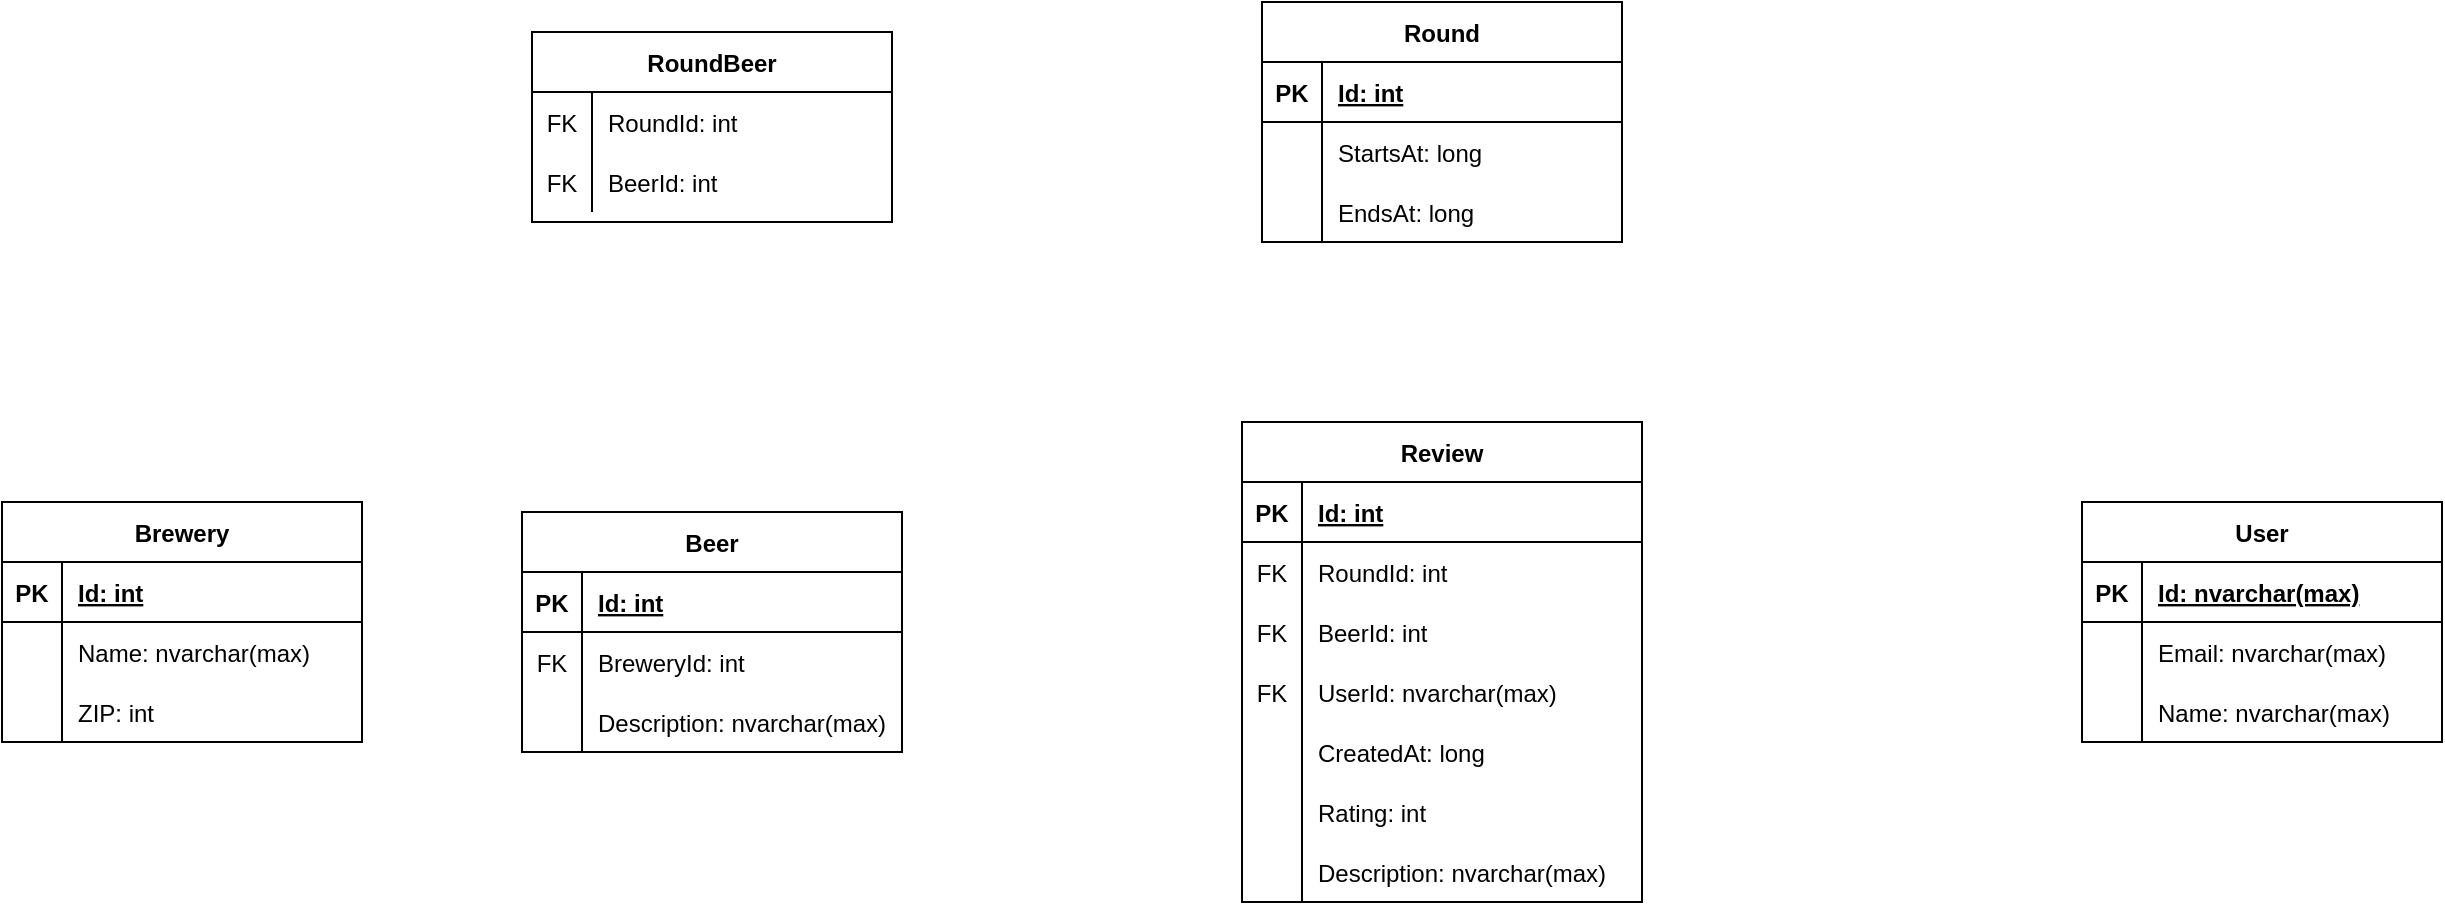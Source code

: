<mxfile version="14.1.2" type="device"><diagram id="emO2bEHGZgh_FUu_rC54" name="Page-1"><mxGraphModel dx="1422" dy="794" grid="1" gridSize="10" guides="1" tooltips="1" connect="1" arrows="1" fold="1" page="1" pageScale="1" pageWidth="827" pageHeight="1169" math="0" shadow="0"><root><mxCell id="0"/><mxCell id="1" parent="0"/><mxCell id="Rjdjcj7J9X2D485Ohyrw-1" value="Beer" style="shape=table;startSize=30;container=1;collapsible=1;childLayout=tableLayout;fixedRows=1;rowLines=0;fontStyle=1;align=center;resizeLast=1;" vertex="1" parent="1"><mxGeometry x="290" y="335" width="190" height="120" as="geometry"/></mxCell><mxCell id="Rjdjcj7J9X2D485Ohyrw-2" value="" style="shape=partialRectangle;collapsible=0;dropTarget=0;pointerEvents=0;fillColor=none;top=0;left=0;bottom=1;right=0;points=[[0,0.5],[1,0.5]];portConstraint=eastwest;" vertex="1" parent="Rjdjcj7J9X2D485Ohyrw-1"><mxGeometry y="30" width="190" height="30" as="geometry"/></mxCell><mxCell id="Rjdjcj7J9X2D485Ohyrw-3" value="PK" style="shape=partialRectangle;connectable=0;fillColor=none;top=0;left=0;bottom=0;right=0;fontStyle=1;overflow=hidden;" vertex="1" parent="Rjdjcj7J9X2D485Ohyrw-2"><mxGeometry width="30" height="30" as="geometry"/></mxCell><mxCell id="Rjdjcj7J9X2D485Ohyrw-4" value="Id: int" style="shape=partialRectangle;connectable=0;fillColor=none;top=0;left=0;bottom=0;right=0;align=left;spacingLeft=6;fontStyle=5;overflow=hidden;" vertex="1" parent="Rjdjcj7J9X2D485Ohyrw-2"><mxGeometry x="30" width="160" height="30" as="geometry"/></mxCell><mxCell id="Rjdjcj7J9X2D485Ohyrw-5" value="" style="shape=partialRectangle;collapsible=0;dropTarget=0;pointerEvents=0;fillColor=none;top=0;left=0;bottom=0;right=0;points=[[0,0.5],[1,0.5]];portConstraint=eastwest;" vertex="1" parent="Rjdjcj7J9X2D485Ohyrw-1"><mxGeometry y="60" width="190" height="30" as="geometry"/></mxCell><mxCell id="Rjdjcj7J9X2D485Ohyrw-6" value="FK" style="shape=partialRectangle;connectable=0;fillColor=none;top=0;left=0;bottom=0;right=0;editable=1;overflow=hidden;" vertex="1" parent="Rjdjcj7J9X2D485Ohyrw-5"><mxGeometry width="30" height="30" as="geometry"/></mxCell><mxCell id="Rjdjcj7J9X2D485Ohyrw-7" value="BreweryId: int" style="shape=partialRectangle;connectable=0;fillColor=none;top=0;left=0;bottom=0;right=0;align=left;spacingLeft=6;overflow=hidden;" vertex="1" parent="Rjdjcj7J9X2D485Ohyrw-5"><mxGeometry x="30" width="160" height="30" as="geometry"/></mxCell><mxCell id="Rjdjcj7J9X2D485Ohyrw-11" value="" style="shape=partialRectangle;collapsible=0;dropTarget=0;pointerEvents=0;fillColor=none;top=0;left=0;bottom=0;right=0;points=[[0,0.5],[1,0.5]];portConstraint=eastwest;" vertex="1" parent="Rjdjcj7J9X2D485Ohyrw-1"><mxGeometry y="90" width="190" height="30" as="geometry"/></mxCell><mxCell id="Rjdjcj7J9X2D485Ohyrw-12" value="" style="shape=partialRectangle;connectable=0;fillColor=none;top=0;left=0;bottom=0;right=0;editable=1;overflow=hidden;" vertex="1" parent="Rjdjcj7J9X2D485Ohyrw-11"><mxGeometry width="30" height="30" as="geometry"/></mxCell><mxCell id="Rjdjcj7J9X2D485Ohyrw-13" value="Description: nvarchar(max)" style="shape=partialRectangle;connectable=0;fillColor=none;top=0;left=0;bottom=0;right=0;align=left;spacingLeft=6;overflow=hidden;" vertex="1" parent="Rjdjcj7J9X2D485Ohyrw-11"><mxGeometry x="30" width="160" height="30" as="geometry"/></mxCell><mxCell id="Rjdjcj7J9X2D485Ohyrw-14" value="Brewery" style="shape=table;startSize=30;container=1;collapsible=1;childLayout=tableLayout;fixedRows=1;rowLines=0;fontStyle=1;align=center;resizeLast=1;" vertex="1" parent="1"><mxGeometry x="30" y="330" width="180" height="120" as="geometry"/></mxCell><mxCell id="Rjdjcj7J9X2D485Ohyrw-15" value="" style="shape=partialRectangle;collapsible=0;dropTarget=0;pointerEvents=0;fillColor=none;top=0;left=0;bottom=1;right=0;points=[[0,0.5],[1,0.5]];portConstraint=eastwest;" vertex="1" parent="Rjdjcj7J9X2D485Ohyrw-14"><mxGeometry y="30" width="180" height="30" as="geometry"/></mxCell><mxCell id="Rjdjcj7J9X2D485Ohyrw-16" value="PK" style="shape=partialRectangle;connectable=0;fillColor=none;top=0;left=0;bottom=0;right=0;fontStyle=1;overflow=hidden;" vertex="1" parent="Rjdjcj7J9X2D485Ohyrw-15"><mxGeometry width="30" height="30" as="geometry"/></mxCell><mxCell id="Rjdjcj7J9X2D485Ohyrw-17" value="Id: int" style="shape=partialRectangle;connectable=0;fillColor=none;top=0;left=0;bottom=0;right=0;align=left;spacingLeft=6;fontStyle=5;overflow=hidden;" vertex="1" parent="Rjdjcj7J9X2D485Ohyrw-15"><mxGeometry x="30" width="150" height="30" as="geometry"/></mxCell><mxCell id="Rjdjcj7J9X2D485Ohyrw-18" value="" style="shape=partialRectangle;collapsible=0;dropTarget=0;pointerEvents=0;fillColor=none;top=0;left=0;bottom=0;right=0;points=[[0,0.5],[1,0.5]];portConstraint=eastwest;" vertex="1" parent="Rjdjcj7J9X2D485Ohyrw-14"><mxGeometry y="60" width="180" height="30" as="geometry"/></mxCell><mxCell id="Rjdjcj7J9X2D485Ohyrw-19" value="" style="shape=partialRectangle;connectable=0;fillColor=none;top=0;left=0;bottom=0;right=0;editable=1;overflow=hidden;" vertex="1" parent="Rjdjcj7J9X2D485Ohyrw-18"><mxGeometry width="30" height="30" as="geometry"/></mxCell><mxCell id="Rjdjcj7J9X2D485Ohyrw-20" value="Name: nvarchar(max)" style="shape=partialRectangle;connectable=0;fillColor=none;top=0;left=0;bottom=0;right=0;align=left;spacingLeft=6;overflow=hidden;" vertex="1" parent="Rjdjcj7J9X2D485Ohyrw-18"><mxGeometry x="30" width="150" height="30" as="geometry"/></mxCell><mxCell id="Rjdjcj7J9X2D485Ohyrw-21" value="" style="shape=partialRectangle;collapsible=0;dropTarget=0;pointerEvents=0;fillColor=none;top=0;left=0;bottom=0;right=0;points=[[0,0.5],[1,0.5]];portConstraint=eastwest;" vertex="1" parent="Rjdjcj7J9X2D485Ohyrw-14"><mxGeometry y="90" width="180" height="30" as="geometry"/></mxCell><mxCell id="Rjdjcj7J9X2D485Ohyrw-22" value="" style="shape=partialRectangle;connectable=0;fillColor=none;top=0;left=0;bottom=0;right=0;editable=1;overflow=hidden;" vertex="1" parent="Rjdjcj7J9X2D485Ohyrw-21"><mxGeometry width="30" height="30" as="geometry"/></mxCell><mxCell id="Rjdjcj7J9X2D485Ohyrw-23" value="ZIP: int" style="shape=partialRectangle;connectable=0;fillColor=none;top=0;left=0;bottom=0;right=0;align=left;spacingLeft=6;overflow=hidden;" vertex="1" parent="Rjdjcj7J9X2D485Ohyrw-21"><mxGeometry x="30" width="150" height="30" as="geometry"/></mxCell><mxCell id="Rjdjcj7J9X2D485Ohyrw-27" value="Review" style="shape=table;startSize=30;container=1;collapsible=1;childLayout=tableLayout;fixedRows=1;rowLines=0;fontStyle=1;align=center;resizeLast=1;" vertex="1" parent="1"><mxGeometry x="650" y="290" width="200" height="240" as="geometry"/></mxCell><mxCell id="Rjdjcj7J9X2D485Ohyrw-28" value="" style="shape=partialRectangle;collapsible=0;dropTarget=0;pointerEvents=0;fillColor=none;top=0;left=0;bottom=1;right=0;points=[[0,0.5],[1,0.5]];portConstraint=eastwest;" vertex="1" parent="Rjdjcj7J9X2D485Ohyrw-27"><mxGeometry y="30" width="200" height="30" as="geometry"/></mxCell><mxCell id="Rjdjcj7J9X2D485Ohyrw-29" value="PK" style="shape=partialRectangle;connectable=0;fillColor=none;top=0;left=0;bottom=0;right=0;fontStyle=1;overflow=hidden;" vertex="1" parent="Rjdjcj7J9X2D485Ohyrw-28"><mxGeometry width="30" height="30" as="geometry"/></mxCell><mxCell id="Rjdjcj7J9X2D485Ohyrw-30" value="Id: int" style="shape=partialRectangle;connectable=0;fillColor=none;top=0;left=0;bottom=0;right=0;align=left;spacingLeft=6;fontStyle=5;overflow=hidden;" vertex="1" parent="Rjdjcj7J9X2D485Ohyrw-28"><mxGeometry x="30" width="170" height="30" as="geometry"/></mxCell><mxCell id="Rjdjcj7J9X2D485Ohyrw-101" value="" style="shape=partialRectangle;collapsible=0;dropTarget=0;pointerEvents=0;fillColor=none;top=0;left=0;bottom=0;right=0;points=[[0,0.5],[1,0.5]];portConstraint=eastwest;" vertex="1" parent="Rjdjcj7J9X2D485Ohyrw-27"><mxGeometry y="60" width="200" height="30" as="geometry"/></mxCell><mxCell id="Rjdjcj7J9X2D485Ohyrw-102" value="FK" style="shape=partialRectangle;connectable=0;fillColor=none;top=0;left=0;bottom=0;right=0;fontStyle=0;overflow=hidden;" vertex="1" parent="Rjdjcj7J9X2D485Ohyrw-101"><mxGeometry width="30" height="30" as="geometry"/></mxCell><mxCell id="Rjdjcj7J9X2D485Ohyrw-103" value="RoundId: int" style="shape=partialRectangle;connectable=0;fillColor=none;top=0;left=0;bottom=0;right=0;align=left;spacingLeft=6;fontStyle=0;overflow=hidden;" vertex="1" parent="Rjdjcj7J9X2D485Ohyrw-101"><mxGeometry x="30" width="170" height="30" as="geometry"/></mxCell><mxCell id="Rjdjcj7J9X2D485Ohyrw-40" value="" style="shape=partialRectangle;collapsible=0;dropTarget=0;pointerEvents=0;fillColor=none;top=0;left=0;bottom=0;right=0;points=[[0,0.5],[1,0.5]];portConstraint=eastwest;" vertex="1" parent="Rjdjcj7J9X2D485Ohyrw-27"><mxGeometry y="90" width="200" height="30" as="geometry"/></mxCell><mxCell id="Rjdjcj7J9X2D485Ohyrw-41" value="FK" style="shape=partialRectangle;connectable=0;fillColor=none;top=0;left=0;bottom=0;right=0;fontStyle=0;overflow=hidden;" vertex="1" parent="Rjdjcj7J9X2D485Ohyrw-40"><mxGeometry width="30" height="30" as="geometry"/></mxCell><mxCell id="Rjdjcj7J9X2D485Ohyrw-42" value="BeerId: int" style="shape=partialRectangle;connectable=0;fillColor=none;top=0;left=0;bottom=0;right=0;align=left;spacingLeft=6;fontStyle=0;overflow=hidden;" vertex="1" parent="Rjdjcj7J9X2D485Ohyrw-40"><mxGeometry x="30" width="170" height="30" as="geometry"/></mxCell><mxCell id="Rjdjcj7J9X2D485Ohyrw-69" value="" style="shape=partialRectangle;collapsible=0;dropTarget=0;pointerEvents=0;fillColor=none;top=0;left=0;bottom=0;right=0;points=[[0,0.5],[1,0.5]];portConstraint=eastwest;" vertex="1" parent="Rjdjcj7J9X2D485Ohyrw-27"><mxGeometry y="120" width="200" height="30" as="geometry"/></mxCell><mxCell id="Rjdjcj7J9X2D485Ohyrw-70" value="FK" style="shape=partialRectangle;connectable=0;fillColor=none;top=0;left=0;bottom=0;right=0;fontStyle=0;overflow=hidden;" vertex="1" parent="Rjdjcj7J9X2D485Ohyrw-69"><mxGeometry width="30" height="30" as="geometry"/></mxCell><mxCell id="Rjdjcj7J9X2D485Ohyrw-71" value="UserId: nvarchar(max)" style="shape=partialRectangle;connectable=0;fillColor=none;top=0;left=0;bottom=0;right=0;align=left;spacingLeft=6;fontStyle=0;overflow=hidden;" vertex="1" parent="Rjdjcj7J9X2D485Ohyrw-69"><mxGeometry x="30" width="170" height="30" as="geometry"/></mxCell><mxCell id="Rjdjcj7J9X2D485Ohyrw-72" value="" style="shape=partialRectangle;collapsible=0;dropTarget=0;pointerEvents=0;fillColor=none;top=0;left=0;bottom=0;right=0;points=[[0,0.5],[1,0.5]];portConstraint=eastwest;" vertex="1" parent="Rjdjcj7J9X2D485Ohyrw-27"><mxGeometry y="150" width="200" height="30" as="geometry"/></mxCell><mxCell id="Rjdjcj7J9X2D485Ohyrw-73" value="" style="shape=partialRectangle;connectable=0;fillColor=none;top=0;left=0;bottom=0;right=0;fontStyle=0;overflow=hidden;" vertex="1" parent="Rjdjcj7J9X2D485Ohyrw-72"><mxGeometry width="30" height="30" as="geometry"/></mxCell><mxCell id="Rjdjcj7J9X2D485Ohyrw-74" value="CreatedAt: long" style="shape=partialRectangle;connectable=0;fillColor=none;top=0;left=0;bottom=0;right=0;align=left;spacingLeft=6;fontStyle=0;overflow=hidden;" vertex="1" parent="Rjdjcj7J9X2D485Ohyrw-72"><mxGeometry x="30" width="170" height="30" as="geometry"/></mxCell><mxCell id="Rjdjcj7J9X2D485Ohyrw-31" value="" style="shape=partialRectangle;collapsible=0;dropTarget=0;pointerEvents=0;fillColor=none;top=0;left=0;bottom=0;right=0;points=[[0,0.5],[1,0.5]];portConstraint=eastwest;" vertex="1" parent="Rjdjcj7J9X2D485Ohyrw-27"><mxGeometry y="180" width="200" height="30" as="geometry"/></mxCell><mxCell id="Rjdjcj7J9X2D485Ohyrw-32" value="" style="shape=partialRectangle;connectable=0;fillColor=none;top=0;left=0;bottom=0;right=0;editable=1;overflow=hidden;" vertex="1" parent="Rjdjcj7J9X2D485Ohyrw-31"><mxGeometry width="30" height="30" as="geometry"/></mxCell><mxCell id="Rjdjcj7J9X2D485Ohyrw-33" value="Rating: int" style="shape=partialRectangle;connectable=0;fillColor=none;top=0;left=0;bottom=0;right=0;align=left;spacingLeft=6;overflow=hidden;" vertex="1" parent="Rjdjcj7J9X2D485Ohyrw-31"><mxGeometry x="30" width="170" height="30" as="geometry"/></mxCell><mxCell id="Rjdjcj7J9X2D485Ohyrw-34" value="" style="shape=partialRectangle;collapsible=0;dropTarget=0;pointerEvents=0;fillColor=none;top=0;left=0;bottom=0;right=0;points=[[0,0.5],[1,0.5]];portConstraint=eastwest;" vertex="1" parent="Rjdjcj7J9X2D485Ohyrw-27"><mxGeometry y="210" width="200" height="30" as="geometry"/></mxCell><mxCell id="Rjdjcj7J9X2D485Ohyrw-35" value="" style="shape=partialRectangle;connectable=0;fillColor=none;top=0;left=0;bottom=0;right=0;editable=1;overflow=hidden;" vertex="1" parent="Rjdjcj7J9X2D485Ohyrw-34"><mxGeometry width="30" height="30" as="geometry"/></mxCell><mxCell id="Rjdjcj7J9X2D485Ohyrw-36" value="Description: nvarchar(max)" style="shape=partialRectangle;connectable=0;fillColor=none;top=0;left=0;bottom=0;right=0;align=left;spacingLeft=6;overflow=hidden;" vertex="1" parent="Rjdjcj7J9X2D485Ohyrw-34"><mxGeometry x="30" width="170" height="30" as="geometry"/></mxCell><mxCell id="Rjdjcj7J9X2D485Ohyrw-43" value="User" style="shape=table;startSize=30;container=1;collapsible=1;childLayout=tableLayout;fixedRows=1;rowLines=0;fontStyle=1;align=center;resizeLast=1;" vertex="1" parent="1"><mxGeometry x="1070" y="330" width="180" height="120" as="geometry"/></mxCell><mxCell id="Rjdjcj7J9X2D485Ohyrw-44" value="" style="shape=partialRectangle;collapsible=0;dropTarget=0;pointerEvents=0;fillColor=none;top=0;left=0;bottom=1;right=0;points=[[0,0.5],[1,0.5]];portConstraint=eastwest;" vertex="1" parent="Rjdjcj7J9X2D485Ohyrw-43"><mxGeometry y="30" width="180" height="30" as="geometry"/></mxCell><mxCell id="Rjdjcj7J9X2D485Ohyrw-45" value="PK" style="shape=partialRectangle;connectable=0;fillColor=none;top=0;left=0;bottom=0;right=0;fontStyle=1;overflow=hidden;" vertex="1" parent="Rjdjcj7J9X2D485Ohyrw-44"><mxGeometry width="30" height="30" as="geometry"/></mxCell><mxCell id="Rjdjcj7J9X2D485Ohyrw-46" value="Id: nvarchar(max)" style="shape=partialRectangle;connectable=0;fillColor=none;top=0;left=0;bottom=0;right=0;align=left;spacingLeft=6;fontStyle=5;overflow=hidden;" vertex="1" parent="Rjdjcj7J9X2D485Ohyrw-44"><mxGeometry x="30" width="150" height="30" as="geometry"/></mxCell><mxCell id="Rjdjcj7J9X2D485Ohyrw-47" value="" style="shape=partialRectangle;collapsible=0;dropTarget=0;pointerEvents=0;fillColor=none;top=0;left=0;bottom=0;right=0;points=[[0,0.5],[1,0.5]];portConstraint=eastwest;" vertex="1" parent="Rjdjcj7J9X2D485Ohyrw-43"><mxGeometry y="60" width="180" height="30" as="geometry"/></mxCell><mxCell id="Rjdjcj7J9X2D485Ohyrw-48" value="" style="shape=partialRectangle;connectable=0;fillColor=none;top=0;left=0;bottom=0;right=0;editable=1;overflow=hidden;" vertex="1" parent="Rjdjcj7J9X2D485Ohyrw-47"><mxGeometry width="30" height="30" as="geometry"/></mxCell><mxCell id="Rjdjcj7J9X2D485Ohyrw-49" value="Email: nvarchar(max)" style="shape=partialRectangle;connectable=0;fillColor=none;top=0;left=0;bottom=0;right=0;align=left;spacingLeft=6;overflow=hidden;" vertex="1" parent="Rjdjcj7J9X2D485Ohyrw-47"><mxGeometry x="30" width="150" height="30" as="geometry"/></mxCell><mxCell id="Rjdjcj7J9X2D485Ohyrw-50" value="" style="shape=partialRectangle;collapsible=0;dropTarget=0;pointerEvents=0;fillColor=none;top=0;left=0;bottom=0;right=0;points=[[0,0.5],[1,0.5]];portConstraint=eastwest;" vertex="1" parent="Rjdjcj7J9X2D485Ohyrw-43"><mxGeometry y="90" width="180" height="30" as="geometry"/></mxCell><mxCell id="Rjdjcj7J9X2D485Ohyrw-51" value="" style="shape=partialRectangle;connectable=0;fillColor=none;top=0;left=0;bottom=0;right=0;editable=1;overflow=hidden;" vertex="1" parent="Rjdjcj7J9X2D485Ohyrw-50"><mxGeometry width="30" height="30" as="geometry"/></mxCell><mxCell id="Rjdjcj7J9X2D485Ohyrw-52" value="Name: nvarchar(max)" style="shape=partialRectangle;connectable=0;fillColor=none;top=0;left=0;bottom=0;right=0;align=left;spacingLeft=6;overflow=hidden;" vertex="1" parent="Rjdjcj7J9X2D485Ohyrw-50"><mxGeometry x="30" width="150" height="30" as="geometry"/></mxCell><mxCell id="Rjdjcj7J9X2D485Ohyrw-88" value="Round" style="shape=table;startSize=30;container=1;collapsible=1;childLayout=tableLayout;fixedRows=1;rowLines=0;fontStyle=1;align=center;resizeLast=1;" vertex="1" parent="1"><mxGeometry x="660" y="80" width="180" height="120" as="geometry"/></mxCell><mxCell id="Rjdjcj7J9X2D485Ohyrw-89" value="" style="shape=partialRectangle;collapsible=0;dropTarget=0;pointerEvents=0;fillColor=none;top=0;left=0;bottom=1;right=0;points=[[0,0.5],[1,0.5]];portConstraint=eastwest;" vertex="1" parent="Rjdjcj7J9X2D485Ohyrw-88"><mxGeometry y="30" width="180" height="30" as="geometry"/></mxCell><mxCell id="Rjdjcj7J9X2D485Ohyrw-90" value="PK" style="shape=partialRectangle;connectable=0;fillColor=none;top=0;left=0;bottom=0;right=0;fontStyle=1;overflow=hidden;" vertex="1" parent="Rjdjcj7J9X2D485Ohyrw-89"><mxGeometry width="30" height="30" as="geometry"/></mxCell><mxCell id="Rjdjcj7J9X2D485Ohyrw-91" value="Id: int" style="shape=partialRectangle;connectable=0;fillColor=none;top=0;left=0;bottom=0;right=0;align=left;spacingLeft=6;fontStyle=5;overflow=hidden;" vertex="1" parent="Rjdjcj7J9X2D485Ohyrw-89"><mxGeometry x="30" width="150" height="30" as="geometry"/></mxCell><mxCell id="Rjdjcj7J9X2D485Ohyrw-117" value="" style="shape=partialRectangle;collapsible=0;dropTarget=0;pointerEvents=0;fillColor=none;top=0;left=0;bottom=0;right=0;points=[[0,0.5],[1,0.5]];portConstraint=eastwest;" vertex="1" parent="Rjdjcj7J9X2D485Ohyrw-88"><mxGeometry y="60" width="180" height="30" as="geometry"/></mxCell><mxCell id="Rjdjcj7J9X2D485Ohyrw-118" value="" style="shape=partialRectangle;connectable=0;fillColor=none;top=0;left=0;bottom=0;right=0;fontStyle=0;overflow=hidden;" vertex="1" parent="Rjdjcj7J9X2D485Ohyrw-117"><mxGeometry width="30" height="30" as="geometry"/></mxCell><mxCell id="Rjdjcj7J9X2D485Ohyrw-119" value="StartsAt: long" style="shape=partialRectangle;connectable=0;fillColor=none;top=0;left=0;bottom=0;right=0;align=left;spacingLeft=6;fontStyle=0;overflow=hidden;" vertex="1" parent="Rjdjcj7J9X2D485Ohyrw-117"><mxGeometry x="30" width="150" height="30" as="geometry"/></mxCell><mxCell id="Rjdjcj7J9X2D485Ohyrw-120" value="" style="shape=partialRectangle;collapsible=0;dropTarget=0;pointerEvents=0;fillColor=none;top=0;left=0;bottom=0;right=0;points=[[0,0.5],[1,0.5]];portConstraint=eastwest;" vertex="1" parent="Rjdjcj7J9X2D485Ohyrw-88"><mxGeometry y="90" width="180" height="30" as="geometry"/></mxCell><mxCell id="Rjdjcj7J9X2D485Ohyrw-121" value="" style="shape=partialRectangle;connectable=0;fillColor=none;top=0;left=0;bottom=0;right=0;fontStyle=0;overflow=hidden;" vertex="1" parent="Rjdjcj7J9X2D485Ohyrw-120"><mxGeometry width="30" height="30" as="geometry"/></mxCell><mxCell id="Rjdjcj7J9X2D485Ohyrw-122" value="EndsAt: long" style="shape=partialRectangle;connectable=0;fillColor=none;top=0;left=0;bottom=0;right=0;align=left;spacingLeft=6;fontStyle=0;overflow=hidden;" vertex="1" parent="Rjdjcj7J9X2D485Ohyrw-120"><mxGeometry x="30" width="150" height="30" as="geometry"/></mxCell><mxCell id="Rjdjcj7J9X2D485Ohyrw-104" value="RoundBeer" style="shape=table;startSize=30;container=1;collapsible=1;childLayout=tableLayout;fixedRows=1;rowLines=0;fontStyle=1;align=center;resizeLast=1;" vertex="1" parent="1"><mxGeometry x="295" y="95" width="180" height="95" as="geometry"/></mxCell><mxCell id="Rjdjcj7J9X2D485Ohyrw-108" value="" style="shape=partialRectangle;collapsible=0;dropTarget=0;pointerEvents=0;fillColor=none;top=0;left=0;bottom=0;right=0;points=[[0,0.5],[1,0.5]];portConstraint=eastwest;" vertex="1" parent="Rjdjcj7J9X2D485Ohyrw-104"><mxGeometry y="30" width="180" height="30" as="geometry"/></mxCell><mxCell id="Rjdjcj7J9X2D485Ohyrw-109" value="FK" style="shape=partialRectangle;connectable=0;fillColor=none;top=0;left=0;bottom=0;right=0;editable=1;overflow=hidden;" vertex="1" parent="Rjdjcj7J9X2D485Ohyrw-108"><mxGeometry width="30" height="30" as="geometry"/></mxCell><mxCell id="Rjdjcj7J9X2D485Ohyrw-110" value="RoundId: int" style="shape=partialRectangle;connectable=0;fillColor=none;top=0;left=0;bottom=0;right=0;align=left;spacingLeft=6;overflow=hidden;" vertex="1" parent="Rjdjcj7J9X2D485Ohyrw-108"><mxGeometry x="30" width="150" height="30" as="geometry"/></mxCell><mxCell id="Rjdjcj7J9X2D485Ohyrw-111" value="" style="shape=partialRectangle;collapsible=0;dropTarget=0;pointerEvents=0;fillColor=none;top=0;left=0;bottom=0;right=0;points=[[0,0.5],[1,0.5]];portConstraint=eastwest;" vertex="1" parent="Rjdjcj7J9X2D485Ohyrw-104"><mxGeometry y="60" width="180" height="30" as="geometry"/></mxCell><mxCell id="Rjdjcj7J9X2D485Ohyrw-112" value="FK" style="shape=partialRectangle;connectable=0;fillColor=none;top=0;left=0;bottom=0;right=0;editable=1;overflow=hidden;" vertex="1" parent="Rjdjcj7J9X2D485Ohyrw-111"><mxGeometry width="30" height="30" as="geometry"/></mxCell><mxCell id="Rjdjcj7J9X2D485Ohyrw-113" value="BeerId: int" style="shape=partialRectangle;connectable=0;fillColor=none;top=0;left=0;bottom=0;right=0;align=left;spacingLeft=6;overflow=hidden;" vertex="1" parent="Rjdjcj7J9X2D485Ohyrw-111"><mxGeometry x="30" width="150" height="30" as="geometry"/></mxCell></root></mxGraphModel></diagram></mxfile>